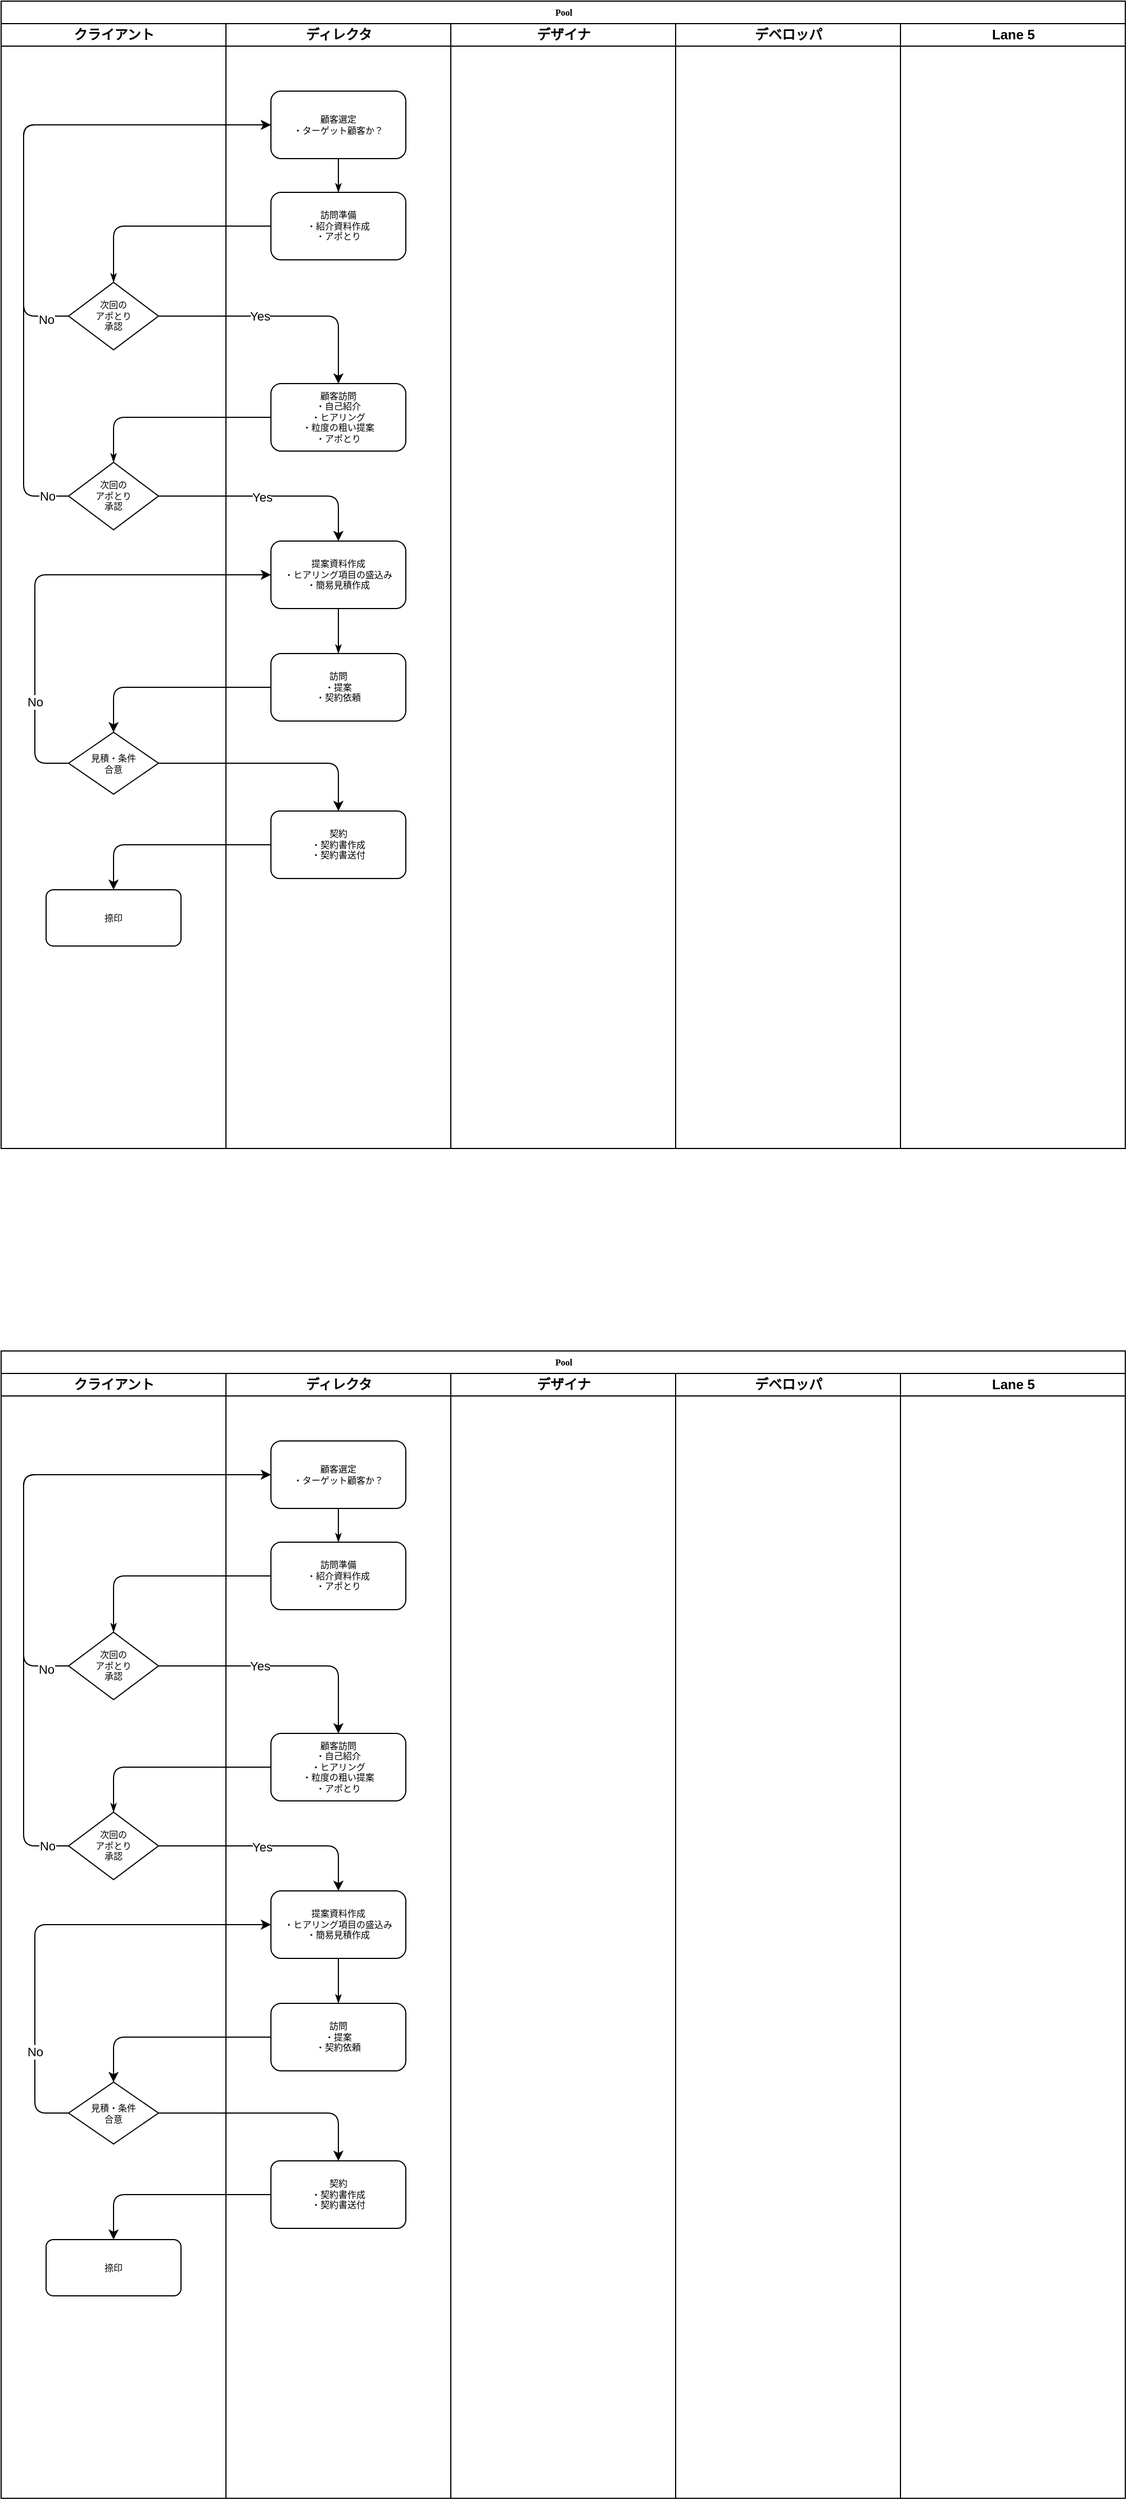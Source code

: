 <mxfile version="22.0.8" type="github">
  <diagram name="Page-1" id="74e2e168-ea6b-b213-b513-2b3c1d86103e">
    <mxGraphModel dx="1053" dy="632" grid="1" gridSize="10" guides="1" tooltips="1" connect="1" arrows="1" fold="1" page="1" pageScale="1" pageWidth="1100" pageHeight="850" background="none" math="0" shadow="0">
      <root>
        <mxCell id="0" />
        <mxCell id="1" parent="0" />
        <mxCell id="77e6c97f196da883-1" value="Pool" style="swimlane;html=1;childLayout=stackLayout;startSize=20;rounded=0;shadow=0;labelBackgroundColor=none;strokeWidth=1;fontFamily=Verdana;fontSize=8;align=center;" parent="1" vertex="1">
          <mxGeometry x="80" y="40" width="1000" height="1020" as="geometry" />
        </mxCell>
        <mxCell id="77e6c97f196da883-2" value="クライアント" style="swimlane;html=1;startSize=20;" parent="77e6c97f196da883-1" vertex="1">
          <mxGeometry y="20" width="200" height="1000" as="geometry" />
        </mxCell>
        <mxCell id="77e6c97f196da883-13" value="次回の&lt;br&gt;アポとり&lt;br&gt;承認" style="rhombus;whiteSpace=wrap;html=1;rounded=0;shadow=0;labelBackgroundColor=none;strokeWidth=1;fontFamily=Verdana;fontSize=8;align=center;" parent="77e6c97f196da883-2" vertex="1">
          <mxGeometry x="60" y="390" width="80" height="60" as="geometry" />
        </mxCell>
        <mxCell id="FXEIGM_CnwJXzST2yHex-12" value="次回の&lt;br&gt;アポとり&lt;br&gt;承認" style="rhombus;whiteSpace=wrap;html=1;rounded=0;shadow=0;labelBackgroundColor=none;strokeWidth=1;fontFamily=Verdana;fontSize=8;align=center;" vertex="1" parent="77e6c97f196da883-2">
          <mxGeometry x="60" y="230" width="80" height="60" as="geometry" />
        </mxCell>
        <mxCell id="FXEIGM_CnwJXzST2yHex-18" value="見積・条件&lt;br&gt;合意" style="rhombus;whiteSpace=wrap;html=1;fontSize=8;fontFamily=Verdana;rounded=1;shadow=0;labelBackgroundColor=none;strokeWidth=1;arcSize=0;" vertex="1" parent="77e6c97f196da883-2">
          <mxGeometry x="60" y="630" width="80" height="55" as="geometry" />
        </mxCell>
        <mxCell id="FXEIGM_CnwJXzST2yHex-34" value="捺印" style="whiteSpace=wrap;html=1;fontSize=8;fontFamily=Verdana;rounded=1;shadow=0;labelBackgroundColor=none;strokeWidth=1;arcSize=13;" vertex="1" parent="77e6c97f196da883-2">
          <mxGeometry x="40" y="770" width="120" height="50" as="geometry" />
        </mxCell>
        <mxCell id="77e6c97f196da883-3" value="ディレクタ" style="swimlane;html=1;startSize=20;" parent="77e6c97f196da883-1" vertex="1">
          <mxGeometry x="200" y="20" width="200" height="1000" as="geometry" />
        </mxCell>
        <mxCell id="77e6c97f196da883-8" value="顧客選定&lt;br&gt;・ターゲット顧客か？" style="rounded=1;whiteSpace=wrap;html=1;shadow=0;labelBackgroundColor=none;strokeWidth=1;fontFamily=Verdana;fontSize=8;align=center;" parent="77e6c97f196da883-3" vertex="1">
          <mxGeometry x="40" y="60" width="120" height="60" as="geometry" />
        </mxCell>
        <mxCell id="77e6c97f196da883-11" value="訪問準備&lt;br&gt;・紹介資料作成&lt;br&gt;・アポとり" style="rounded=1;whiteSpace=wrap;html=1;shadow=0;labelBackgroundColor=none;strokeWidth=1;fontFamily=Verdana;fontSize=8;align=center;" parent="77e6c97f196da883-3" vertex="1">
          <mxGeometry x="40" y="150" width="120" height="60" as="geometry" />
        </mxCell>
        <mxCell id="77e6c97f196da883-26" style="edgeStyle=orthogonalEdgeStyle;rounded=1;html=1;labelBackgroundColor=none;startArrow=none;startFill=0;startSize=5;endArrow=classicThin;endFill=1;endSize=5;jettySize=auto;orthogonalLoop=1;strokeWidth=1;fontFamily=Verdana;fontSize=8" parent="77e6c97f196da883-3" source="77e6c97f196da883-8" target="77e6c97f196da883-11" edge="1">
          <mxGeometry relative="1" as="geometry" />
        </mxCell>
        <mxCell id="77e6c97f196da883-9" value="顧客訪問&lt;br&gt;・自己紹介&lt;br&gt;・ヒアリング&lt;br&gt;・粒度の粗い提案&lt;br&gt;・アポとり" style="rounded=1;whiteSpace=wrap;html=1;shadow=0;labelBackgroundColor=none;strokeWidth=1;fontFamily=Verdana;fontSize=8;align=center;" parent="77e6c97f196da883-3" vertex="1">
          <mxGeometry x="40" y="320" width="120" height="60" as="geometry" />
        </mxCell>
        <mxCell id="FXEIGM_CnwJXzST2yHex-8" value="提案資料作成&lt;br&gt;・ヒアリング項目の盛込み&lt;br&gt;・簡易見積作成" style="rounded=1;whiteSpace=wrap;html=1;shadow=0;labelBackgroundColor=none;strokeWidth=1;fontFamily=Verdana;fontSize=8;align=center;" vertex="1" parent="77e6c97f196da883-3">
          <mxGeometry x="40" y="460" width="120" height="60" as="geometry" />
        </mxCell>
        <mxCell id="77e6c97f196da883-10" value="訪問&lt;br&gt;・提案&lt;br&gt;・契約依頼" style="rounded=1;whiteSpace=wrap;html=1;shadow=0;labelBackgroundColor=none;strokeWidth=1;fontFamily=Verdana;fontSize=8;align=center;" parent="77e6c97f196da883-3" vertex="1">
          <mxGeometry x="40" y="560" width="120" height="60" as="geometry" />
        </mxCell>
        <mxCell id="FXEIGM_CnwJXzST2yHex-14" style="edgeStyle=orthogonalEdgeStyle;rounded=1;html=1;labelBackgroundColor=none;startArrow=none;startFill=0;startSize=5;endArrow=classicThin;endFill=1;endSize=5;jettySize=auto;orthogonalLoop=1;strokeWidth=1;fontFamily=Verdana;fontSize=8;entryX=0.5;entryY=0;entryDx=0;entryDy=0;exitX=0.5;exitY=1;exitDx=0;exitDy=0;" edge="1" parent="77e6c97f196da883-3" source="FXEIGM_CnwJXzST2yHex-8" target="77e6c97f196da883-10">
          <mxGeometry relative="1" as="geometry">
            <mxPoint x="90" y="430" as="sourcePoint" />
            <mxPoint x="90" y="470" as="targetPoint" />
          </mxGeometry>
        </mxCell>
        <mxCell id="FXEIGM_CnwJXzST2yHex-28" value="契約&lt;br&gt;・契約書作成&lt;br&gt;・契約書送付" style="whiteSpace=wrap;html=1;fontSize=8;fontFamily=Verdana;rounded=1;shadow=0;labelBackgroundColor=none;strokeWidth=1;arcSize=13;" vertex="1" parent="77e6c97f196da883-3">
          <mxGeometry x="40" y="700" width="120" height="60" as="geometry" />
        </mxCell>
        <mxCell id="77e6c97f196da883-4" value="デザイナ" style="swimlane;html=1;startSize=20;" parent="77e6c97f196da883-1" vertex="1">
          <mxGeometry x="400" y="20" width="200" height="1000" as="geometry" />
        </mxCell>
        <mxCell id="FXEIGM_CnwJXzST2yHex-36" value="デベロッパ" style="swimlane;html=1;startSize=20;" vertex="1" parent="77e6c97f196da883-1">
          <mxGeometry x="600" y="20" width="200" height="1000" as="geometry" />
        </mxCell>
        <mxCell id="77e6c97f196da883-6" value="Lane 5" style="swimlane;html=1;startSize=20;" parent="77e6c97f196da883-1" vertex="1">
          <mxGeometry x="800" y="20" width="200" height="1000" as="geometry" />
        </mxCell>
        <mxCell id="77e6c97f196da883-29" style="edgeStyle=orthogonalEdgeStyle;rounded=1;html=1;labelBackgroundColor=none;startArrow=none;startFill=0;startSize=5;endArrow=classicThin;endFill=1;endSize=5;jettySize=auto;orthogonalLoop=1;strokeWidth=1;fontFamily=Verdana;fontSize=8" parent="77e6c97f196da883-1" source="77e6c97f196da883-9" target="77e6c97f196da883-13" edge="1">
          <mxGeometry relative="1" as="geometry" />
        </mxCell>
        <mxCell id="FXEIGM_CnwJXzST2yHex-7" style="edgeStyle=orthogonalEdgeStyle;rounded=1;html=1;labelBackgroundColor=none;startArrow=none;startFill=0;startSize=5;endArrow=classicThin;endFill=1;endSize=5;jettySize=auto;orthogonalLoop=1;strokeWidth=1;fontFamily=Verdana;fontSize=8;exitX=0;exitY=0.5;exitDx=0;exitDy=0;entryX=0;entryY=0.5;entryDx=0;entryDy=0;" edge="1" parent="77e6c97f196da883-1" source="77e6c97f196da883-13" target="77e6c97f196da883-8">
          <mxGeometry relative="1" as="geometry">
            <Array as="points">
              <mxPoint x="20" y="440" />
              <mxPoint x="20" y="110" />
            </Array>
            <mxPoint x="570" y="755" as="sourcePoint" />
            <mxPoint x="240" y="360" as="targetPoint" />
          </mxGeometry>
        </mxCell>
        <mxCell id="FXEIGM_CnwJXzST2yHex-11" value="No" style="edgeLabel;html=1;align=center;verticalAlign=middle;resizable=0;points=[];" vertex="1" connectable="0" parent="FXEIGM_CnwJXzST2yHex-7">
          <mxGeometry x="-0.895" y="-1" relative="1" as="geometry">
            <mxPoint x="12" y="1" as="offset" />
          </mxGeometry>
        </mxCell>
        <mxCell id="77e6c97f196da883-27" style="edgeStyle=orthogonalEdgeStyle;rounded=1;html=1;labelBackgroundColor=none;startArrow=none;startFill=0;startSize=5;endArrow=classicThin;endFill=1;endSize=5;jettySize=auto;orthogonalLoop=1;strokeWidth=1;fontFamily=Verdana;fontSize=8;" parent="77e6c97f196da883-1" source="77e6c97f196da883-11" target="FXEIGM_CnwJXzST2yHex-12" edge="1">
          <mxGeometry relative="1" as="geometry">
            <Array as="points" />
            <mxPoint x="240" y="260" as="sourcePoint" />
            <mxPoint x="240" y="270" as="targetPoint" />
          </mxGeometry>
        </mxCell>
        <mxCell id="itC4nrxpYKL9dR-Cb0CD-3" style="edgeStyle=orthogonalEdgeStyle;orthogonalLoop=1;jettySize=auto;html=1;entryX=0;entryY=0.5;entryDx=0;entryDy=0;rounded=1;exitX=0;exitY=0.5;exitDx=0;exitDy=0;" parent="77e6c97f196da883-1" source="FXEIGM_CnwJXzST2yHex-12" target="77e6c97f196da883-8" edge="1">
          <mxGeometry relative="1" as="geometry">
            <mxPoint x="200" y="300" as="sourcePoint" />
            <Array as="points">
              <mxPoint x="20" y="280" />
              <mxPoint x="20" y="110" />
            </Array>
          </mxGeometry>
        </mxCell>
        <mxCell id="FXEIGM_CnwJXzST2yHex-5" value="No" style="edgeLabel;html=1;align=center;verticalAlign=middle;resizable=0;points=[];" vertex="1" connectable="0" parent="itC4nrxpYKL9dR-Cb0CD-3">
          <mxGeometry x="-0.726" y="1" relative="1" as="geometry">
            <mxPoint x="21" y="22" as="offset" />
          </mxGeometry>
        </mxCell>
        <mxCell id="FXEIGM_CnwJXzST2yHex-13" value="" style="edgeStyle=orthogonalEdgeStyle;rounded=1;orthogonalLoop=1;jettySize=auto;html=1;exitX=1;exitY=0.5;exitDx=0;exitDy=0;" edge="1" parent="77e6c97f196da883-1" source="FXEIGM_CnwJXzST2yHex-12" target="77e6c97f196da883-9">
          <mxGeometry relative="1" as="geometry" />
        </mxCell>
        <mxCell id="FXEIGM_CnwJXzST2yHex-17" value="Yes" style="edgeLabel;html=1;align=center;verticalAlign=middle;resizable=0;points=[];" vertex="1" connectable="0" parent="FXEIGM_CnwJXzST2yHex-13">
          <mxGeometry x="-0.016" relative="1" as="geometry">
            <mxPoint x="-18" as="offset" />
          </mxGeometry>
        </mxCell>
        <mxCell id="FXEIGM_CnwJXzST2yHex-19" value="" style="edgeStyle=orthogonalEdgeStyle;orthogonalLoop=1;jettySize=auto;html=1;rounded=1;" edge="1" parent="77e6c97f196da883-1" source="77e6c97f196da883-10" target="FXEIGM_CnwJXzST2yHex-18">
          <mxGeometry relative="1" as="geometry" />
        </mxCell>
        <mxCell id="FXEIGM_CnwJXzST2yHex-20" style="edgeStyle=orthogonalEdgeStyle;rounded=1;orthogonalLoop=1;jettySize=auto;html=1;" edge="1" parent="77e6c97f196da883-1" source="77e6c97f196da883-13" target="FXEIGM_CnwJXzST2yHex-8">
          <mxGeometry relative="1" as="geometry" />
        </mxCell>
        <mxCell id="FXEIGM_CnwJXzST2yHex-21" value="Yes" style="edgeLabel;html=1;align=center;verticalAlign=middle;resizable=0;points=[];" vertex="1" connectable="0" parent="FXEIGM_CnwJXzST2yHex-20">
          <mxGeometry x="-0.086" y="-1" relative="1" as="geometry">
            <mxPoint as="offset" />
          </mxGeometry>
        </mxCell>
        <mxCell id="FXEIGM_CnwJXzST2yHex-22" style="edgeStyle=orthogonalEdgeStyle;rounded=1;orthogonalLoop=1;jettySize=auto;html=1;entryX=0;entryY=0.5;entryDx=0;entryDy=0;" edge="1" parent="77e6c97f196da883-1" source="FXEIGM_CnwJXzST2yHex-18" target="FXEIGM_CnwJXzST2yHex-8">
          <mxGeometry relative="1" as="geometry">
            <mxPoint x="30" y="640" as="targetPoint" />
            <Array as="points">
              <mxPoint x="30" y="678" />
              <mxPoint x="30" y="510" />
            </Array>
          </mxGeometry>
        </mxCell>
        <mxCell id="FXEIGM_CnwJXzST2yHex-23" value="No" style="edgeLabel;html=1;align=center;verticalAlign=middle;resizable=0;points=[];" vertex="1" connectable="0" parent="FXEIGM_CnwJXzST2yHex-22">
          <mxGeometry x="-0.586" relative="1" as="geometry">
            <mxPoint as="offset" />
          </mxGeometry>
        </mxCell>
        <mxCell id="FXEIGM_CnwJXzST2yHex-29" value="" style="edgeStyle=orthogonalEdgeStyle;rounded=1;orthogonalLoop=1;jettySize=auto;html=1;" edge="1" parent="77e6c97f196da883-1" source="FXEIGM_CnwJXzST2yHex-18" target="FXEIGM_CnwJXzST2yHex-28">
          <mxGeometry relative="1" as="geometry" />
        </mxCell>
        <mxCell id="FXEIGM_CnwJXzST2yHex-35" value="" style="edgeStyle=orthogonalEdgeStyle;rounded=1;orthogonalLoop=1;jettySize=auto;html=1;" edge="1" parent="77e6c97f196da883-1" source="FXEIGM_CnwJXzST2yHex-28" target="FXEIGM_CnwJXzST2yHex-34">
          <mxGeometry relative="1" as="geometry" />
        </mxCell>
        <mxCell id="FXEIGM_CnwJXzST2yHex-103" value="Pool" style="swimlane;html=1;childLayout=stackLayout;startSize=20;rounded=0;shadow=0;labelBackgroundColor=none;strokeWidth=1;fontFamily=Verdana;fontSize=8;align=center;" vertex="1" parent="1">
          <mxGeometry x="80" y="1240" width="1000" height="1020" as="geometry" />
        </mxCell>
        <mxCell id="FXEIGM_CnwJXzST2yHex-104" value="クライアント" style="swimlane;html=1;startSize=20;" vertex="1" parent="FXEIGM_CnwJXzST2yHex-103">
          <mxGeometry y="20" width="200" height="1000" as="geometry" />
        </mxCell>
        <mxCell id="FXEIGM_CnwJXzST2yHex-105" value="次回の&lt;br&gt;アポとり&lt;br&gt;承認" style="rhombus;whiteSpace=wrap;html=1;rounded=0;shadow=0;labelBackgroundColor=none;strokeWidth=1;fontFamily=Verdana;fontSize=8;align=center;" vertex="1" parent="FXEIGM_CnwJXzST2yHex-104">
          <mxGeometry x="60" y="390" width="80" height="60" as="geometry" />
        </mxCell>
        <mxCell id="FXEIGM_CnwJXzST2yHex-106" value="次回の&lt;br&gt;アポとり&lt;br&gt;承認" style="rhombus;whiteSpace=wrap;html=1;rounded=0;shadow=0;labelBackgroundColor=none;strokeWidth=1;fontFamily=Verdana;fontSize=8;align=center;" vertex="1" parent="FXEIGM_CnwJXzST2yHex-104">
          <mxGeometry x="60" y="230" width="80" height="60" as="geometry" />
        </mxCell>
        <mxCell id="FXEIGM_CnwJXzST2yHex-107" value="見積・条件&lt;br&gt;合意" style="rhombus;whiteSpace=wrap;html=1;fontSize=8;fontFamily=Verdana;rounded=1;shadow=0;labelBackgroundColor=none;strokeWidth=1;arcSize=0;" vertex="1" parent="FXEIGM_CnwJXzST2yHex-104">
          <mxGeometry x="60" y="630" width="80" height="55" as="geometry" />
        </mxCell>
        <mxCell id="FXEIGM_CnwJXzST2yHex-108" value="捺印" style="whiteSpace=wrap;html=1;fontSize=8;fontFamily=Verdana;rounded=1;shadow=0;labelBackgroundColor=none;strokeWidth=1;arcSize=13;" vertex="1" parent="FXEIGM_CnwJXzST2yHex-104">
          <mxGeometry x="40" y="770" width="120" height="50" as="geometry" />
        </mxCell>
        <mxCell id="FXEIGM_CnwJXzST2yHex-109" value="ディレクタ" style="swimlane;html=1;startSize=20;" vertex="1" parent="FXEIGM_CnwJXzST2yHex-103">
          <mxGeometry x="200" y="20" width="200" height="1000" as="geometry" />
        </mxCell>
        <mxCell id="FXEIGM_CnwJXzST2yHex-110" value="顧客選定&lt;br&gt;・ターゲット顧客か？" style="rounded=1;whiteSpace=wrap;html=1;shadow=0;labelBackgroundColor=none;strokeWidth=1;fontFamily=Verdana;fontSize=8;align=center;" vertex="1" parent="FXEIGM_CnwJXzST2yHex-109">
          <mxGeometry x="40" y="60" width="120" height="60" as="geometry" />
        </mxCell>
        <mxCell id="FXEIGM_CnwJXzST2yHex-111" value="訪問準備&lt;br&gt;・紹介資料作成&lt;br&gt;・アポとり" style="rounded=1;whiteSpace=wrap;html=1;shadow=0;labelBackgroundColor=none;strokeWidth=1;fontFamily=Verdana;fontSize=8;align=center;" vertex="1" parent="FXEIGM_CnwJXzST2yHex-109">
          <mxGeometry x="40" y="150" width="120" height="60" as="geometry" />
        </mxCell>
        <mxCell id="FXEIGM_CnwJXzST2yHex-112" style="edgeStyle=orthogonalEdgeStyle;rounded=1;html=1;labelBackgroundColor=none;startArrow=none;startFill=0;startSize=5;endArrow=classicThin;endFill=1;endSize=5;jettySize=auto;orthogonalLoop=1;strokeWidth=1;fontFamily=Verdana;fontSize=8" edge="1" parent="FXEIGM_CnwJXzST2yHex-109" source="FXEIGM_CnwJXzST2yHex-110" target="FXEIGM_CnwJXzST2yHex-111">
          <mxGeometry relative="1" as="geometry" />
        </mxCell>
        <mxCell id="FXEIGM_CnwJXzST2yHex-113" value="顧客訪問&lt;br&gt;・自己紹介&lt;br&gt;・ヒアリング&lt;br&gt;・粒度の粗い提案&lt;br&gt;・アポとり" style="rounded=1;whiteSpace=wrap;html=1;shadow=0;labelBackgroundColor=none;strokeWidth=1;fontFamily=Verdana;fontSize=8;align=center;" vertex="1" parent="FXEIGM_CnwJXzST2yHex-109">
          <mxGeometry x="40" y="320" width="120" height="60" as="geometry" />
        </mxCell>
        <mxCell id="FXEIGM_CnwJXzST2yHex-114" value="提案資料作成&lt;br&gt;・ヒアリング項目の盛込み&lt;br&gt;・簡易見積作成" style="rounded=1;whiteSpace=wrap;html=1;shadow=0;labelBackgroundColor=none;strokeWidth=1;fontFamily=Verdana;fontSize=8;align=center;" vertex="1" parent="FXEIGM_CnwJXzST2yHex-109">
          <mxGeometry x="40" y="460" width="120" height="60" as="geometry" />
        </mxCell>
        <mxCell id="FXEIGM_CnwJXzST2yHex-115" value="訪問&lt;br&gt;・提案&lt;br&gt;・契約依頼" style="rounded=1;whiteSpace=wrap;html=1;shadow=0;labelBackgroundColor=none;strokeWidth=1;fontFamily=Verdana;fontSize=8;align=center;" vertex="1" parent="FXEIGM_CnwJXzST2yHex-109">
          <mxGeometry x="40" y="560" width="120" height="60" as="geometry" />
        </mxCell>
        <mxCell id="FXEIGM_CnwJXzST2yHex-116" style="edgeStyle=orthogonalEdgeStyle;rounded=1;html=1;labelBackgroundColor=none;startArrow=none;startFill=0;startSize=5;endArrow=classicThin;endFill=1;endSize=5;jettySize=auto;orthogonalLoop=1;strokeWidth=1;fontFamily=Verdana;fontSize=8;entryX=0.5;entryY=0;entryDx=0;entryDy=0;exitX=0.5;exitY=1;exitDx=0;exitDy=0;" edge="1" parent="FXEIGM_CnwJXzST2yHex-109" source="FXEIGM_CnwJXzST2yHex-114" target="FXEIGM_CnwJXzST2yHex-115">
          <mxGeometry relative="1" as="geometry">
            <mxPoint x="90" y="430" as="sourcePoint" />
            <mxPoint x="90" y="470" as="targetPoint" />
          </mxGeometry>
        </mxCell>
        <mxCell id="FXEIGM_CnwJXzST2yHex-117" value="契約&lt;br&gt;・契約書作成&lt;br&gt;・契約書送付" style="whiteSpace=wrap;html=1;fontSize=8;fontFamily=Verdana;rounded=1;shadow=0;labelBackgroundColor=none;strokeWidth=1;arcSize=13;" vertex="1" parent="FXEIGM_CnwJXzST2yHex-109">
          <mxGeometry x="40" y="700" width="120" height="60" as="geometry" />
        </mxCell>
        <mxCell id="FXEIGM_CnwJXzST2yHex-118" value="デザイナ" style="swimlane;html=1;startSize=20;" vertex="1" parent="FXEIGM_CnwJXzST2yHex-103">
          <mxGeometry x="400" y="20" width="200" height="1000" as="geometry" />
        </mxCell>
        <mxCell id="FXEIGM_CnwJXzST2yHex-119" value="デベロッパ" style="swimlane;html=1;startSize=20;" vertex="1" parent="FXEIGM_CnwJXzST2yHex-103">
          <mxGeometry x="600" y="20" width="200" height="1000" as="geometry" />
        </mxCell>
        <mxCell id="FXEIGM_CnwJXzST2yHex-120" value="Lane 5" style="swimlane;html=1;startSize=20;" vertex="1" parent="FXEIGM_CnwJXzST2yHex-103">
          <mxGeometry x="800" y="20" width="200" height="1000" as="geometry" />
        </mxCell>
        <mxCell id="FXEIGM_CnwJXzST2yHex-121" style="edgeStyle=orthogonalEdgeStyle;rounded=1;html=1;labelBackgroundColor=none;startArrow=none;startFill=0;startSize=5;endArrow=classicThin;endFill=1;endSize=5;jettySize=auto;orthogonalLoop=1;strokeWidth=1;fontFamily=Verdana;fontSize=8" edge="1" parent="FXEIGM_CnwJXzST2yHex-103" source="FXEIGM_CnwJXzST2yHex-113" target="FXEIGM_CnwJXzST2yHex-105">
          <mxGeometry relative="1" as="geometry" />
        </mxCell>
        <mxCell id="FXEIGM_CnwJXzST2yHex-122" style="edgeStyle=orthogonalEdgeStyle;rounded=1;html=1;labelBackgroundColor=none;startArrow=none;startFill=0;startSize=5;endArrow=classicThin;endFill=1;endSize=5;jettySize=auto;orthogonalLoop=1;strokeWidth=1;fontFamily=Verdana;fontSize=8;exitX=0;exitY=0.5;exitDx=0;exitDy=0;entryX=0;entryY=0.5;entryDx=0;entryDy=0;" edge="1" parent="FXEIGM_CnwJXzST2yHex-103" source="FXEIGM_CnwJXzST2yHex-105" target="FXEIGM_CnwJXzST2yHex-110">
          <mxGeometry relative="1" as="geometry">
            <Array as="points">
              <mxPoint x="20" y="440" />
              <mxPoint x="20" y="110" />
            </Array>
            <mxPoint x="570" y="755" as="sourcePoint" />
            <mxPoint x="240" y="360" as="targetPoint" />
          </mxGeometry>
        </mxCell>
        <mxCell id="FXEIGM_CnwJXzST2yHex-123" value="No" style="edgeLabel;html=1;align=center;verticalAlign=middle;resizable=0;points=[];" vertex="1" connectable="0" parent="FXEIGM_CnwJXzST2yHex-122">
          <mxGeometry x="-0.895" y="-1" relative="1" as="geometry">
            <mxPoint x="12" y="1" as="offset" />
          </mxGeometry>
        </mxCell>
        <mxCell id="FXEIGM_CnwJXzST2yHex-124" style="edgeStyle=orthogonalEdgeStyle;rounded=1;html=1;labelBackgroundColor=none;startArrow=none;startFill=0;startSize=5;endArrow=classicThin;endFill=1;endSize=5;jettySize=auto;orthogonalLoop=1;strokeWidth=1;fontFamily=Verdana;fontSize=8;" edge="1" parent="FXEIGM_CnwJXzST2yHex-103" source="FXEIGM_CnwJXzST2yHex-111" target="FXEIGM_CnwJXzST2yHex-106">
          <mxGeometry relative="1" as="geometry">
            <Array as="points" />
            <mxPoint x="240" y="260" as="sourcePoint" />
            <mxPoint x="240" y="270" as="targetPoint" />
          </mxGeometry>
        </mxCell>
        <mxCell id="FXEIGM_CnwJXzST2yHex-125" style="edgeStyle=orthogonalEdgeStyle;orthogonalLoop=1;jettySize=auto;html=1;entryX=0;entryY=0.5;entryDx=0;entryDy=0;rounded=1;exitX=0;exitY=0.5;exitDx=0;exitDy=0;" edge="1" parent="FXEIGM_CnwJXzST2yHex-103" source="FXEIGM_CnwJXzST2yHex-106" target="FXEIGM_CnwJXzST2yHex-110">
          <mxGeometry relative="1" as="geometry">
            <mxPoint x="200" y="300" as="sourcePoint" />
            <Array as="points">
              <mxPoint x="20" y="280" />
              <mxPoint x="20" y="110" />
            </Array>
          </mxGeometry>
        </mxCell>
        <mxCell id="FXEIGM_CnwJXzST2yHex-126" value="No" style="edgeLabel;html=1;align=center;verticalAlign=middle;resizable=0;points=[];" vertex="1" connectable="0" parent="FXEIGM_CnwJXzST2yHex-125">
          <mxGeometry x="-0.726" y="1" relative="1" as="geometry">
            <mxPoint x="21" y="22" as="offset" />
          </mxGeometry>
        </mxCell>
        <mxCell id="FXEIGM_CnwJXzST2yHex-127" value="" style="edgeStyle=orthogonalEdgeStyle;rounded=1;orthogonalLoop=1;jettySize=auto;html=1;exitX=1;exitY=0.5;exitDx=0;exitDy=0;" edge="1" parent="FXEIGM_CnwJXzST2yHex-103" source="FXEIGM_CnwJXzST2yHex-106" target="FXEIGM_CnwJXzST2yHex-113">
          <mxGeometry relative="1" as="geometry" />
        </mxCell>
        <mxCell id="FXEIGM_CnwJXzST2yHex-128" value="Yes" style="edgeLabel;html=1;align=center;verticalAlign=middle;resizable=0;points=[];" vertex="1" connectable="0" parent="FXEIGM_CnwJXzST2yHex-127">
          <mxGeometry x="-0.016" relative="1" as="geometry">
            <mxPoint x="-18" as="offset" />
          </mxGeometry>
        </mxCell>
        <mxCell id="FXEIGM_CnwJXzST2yHex-129" value="" style="edgeStyle=orthogonalEdgeStyle;orthogonalLoop=1;jettySize=auto;html=1;rounded=1;" edge="1" parent="FXEIGM_CnwJXzST2yHex-103" source="FXEIGM_CnwJXzST2yHex-115" target="FXEIGM_CnwJXzST2yHex-107">
          <mxGeometry relative="1" as="geometry" />
        </mxCell>
        <mxCell id="FXEIGM_CnwJXzST2yHex-130" style="edgeStyle=orthogonalEdgeStyle;rounded=1;orthogonalLoop=1;jettySize=auto;html=1;" edge="1" parent="FXEIGM_CnwJXzST2yHex-103" source="FXEIGM_CnwJXzST2yHex-105" target="FXEIGM_CnwJXzST2yHex-114">
          <mxGeometry relative="1" as="geometry" />
        </mxCell>
        <mxCell id="FXEIGM_CnwJXzST2yHex-131" value="Yes" style="edgeLabel;html=1;align=center;verticalAlign=middle;resizable=0;points=[];" vertex="1" connectable="0" parent="FXEIGM_CnwJXzST2yHex-130">
          <mxGeometry x="-0.086" y="-1" relative="1" as="geometry">
            <mxPoint as="offset" />
          </mxGeometry>
        </mxCell>
        <mxCell id="FXEIGM_CnwJXzST2yHex-132" style="edgeStyle=orthogonalEdgeStyle;rounded=1;orthogonalLoop=1;jettySize=auto;html=1;entryX=0;entryY=0.5;entryDx=0;entryDy=0;" edge="1" parent="FXEIGM_CnwJXzST2yHex-103" source="FXEIGM_CnwJXzST2yHex-107" target="FXEIGM_CnwJXzST2yHex-114">
          <mxGeometry relative="1" as="geometry">
            <mxPoint x="30" y="640" as="targetPoint" />
            <Array as="points">
              <mxPoint x="30" y="678" />
              <mxPoint x="30" y="510" />
            </Array>
          </mxGeometry>
        </mxCell>
        <mxCell id="FXEIGM_CnwJXzST2yHex-133" value="No" style="edgeLabel;html=1;align=center;verticalAlign=middle;resizable=0;points=[];" vertex="1" connectable="0" parent="FXEIGM_CnwJXzST2yHex-132">
          <mxGeometry x="-0.586" relative="1" as="geometry">
            <mxPoint as="offset" />
          </mxGeometry>
        </mxCell>
        <mxCell id="FXEIGM_CnwJXzST2yHex-134" value="" style="edgeStyle=orthogonalEdgeStyle;rounded=1;orthogonalLoop=1;jettySize=auto;html=1;" edge="1" parent="FXEIGM_CnwJXzST2yHex-103" source="FXEIGM_CnwJXzST2yHex-107" target="FXEIGM_CnwJXzST2yHex-117">
          <mxGeometry relative="1" as="geometry" />
        </mxCell>
        <mxCell id="FXEIGM_CnwJXzST2yHex-135" value="" style="edgeStyle=orthogonalEdgeStyle;rounded=1;orthogonalLoop=1;jettySize=auto;html=1;" edge="1" parent="FXEIGM_CnwJXzST2yHex-103" source="FXEIGM_CnwJXzST2yHex-117" target="FXEIGM_CnwJXzST2yHex-108">
          <mxGeometry relative="1" as="geometry" />
        </mxCell>
      </root>
    </mxGraphModel>
  </diagram>
</mxfile>
